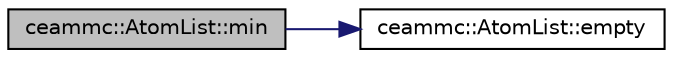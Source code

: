 digraph "ceammc::AtomList::min"
{
  edge [fontname="Helvetica",fontsize="10",labelfontname="Helvetica",labelfontsize="10"];
  node [fontname="Helvetica",fontsize="10",shape=record];
  rankdir="LR";
  Node1 [label="ceammc::AtomList::min",height=0.2,width=0.4,color="black", fillcolor="grey75", style="filled" fontcolor="black"];
  Node1 -> Node2 [color="midnightblue",fontsize="10",style="solid",fontname="Helvetica"];
  Node2 [label="ceammc::AtomList::empty",height=0.2,width=0.4,color="black", fillcolor="white", style="filled",URL="$classceammc_1_1_atom_list.html#ab715e73830704d7b06248bd137e5ccfa"];
}

